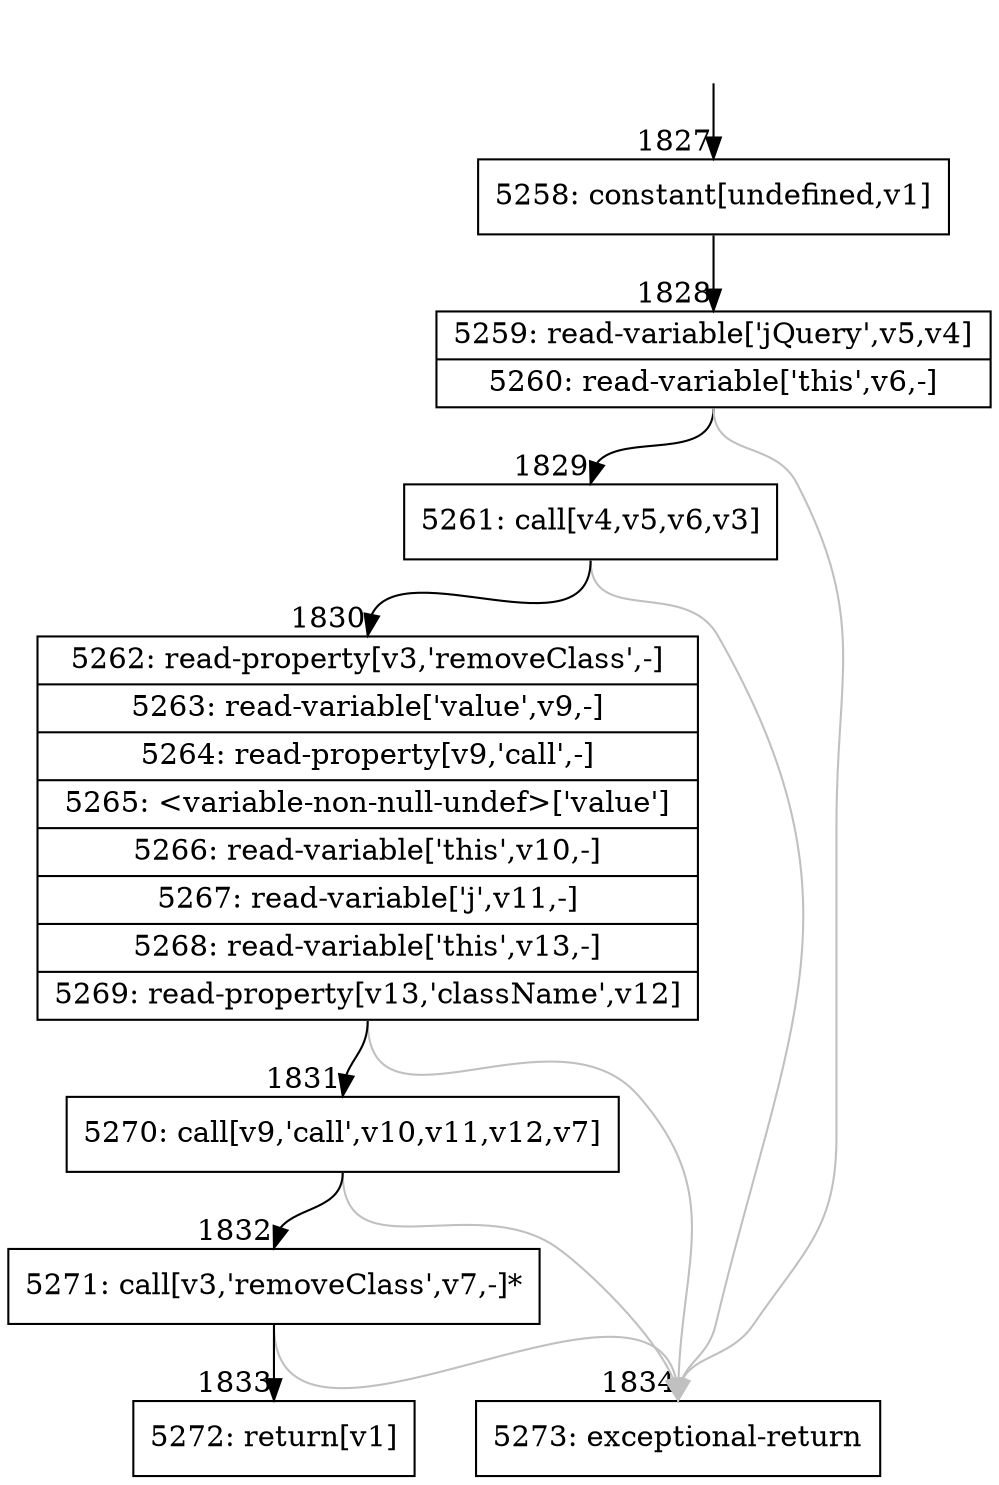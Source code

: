 digraph {
rankdir="TD"
BB_entry132[shape=none,label=""];
BB_entry132 -> BB1827 [tailport=s, headport=n, headlabel="    1827"]
BB1827 [shape=record label="{5258: constant[undefined,v1]}" ] 
BB1827 -> BB1828 [tailport=s, headport=n, headlabel="      1828"]
BB1828 [shape=record label="{5259: read-variable['jQuery',v5,v4]|5260: read-variable['this',v6,-]}" ] 
BB1828 -> BB1829 [tailport=s, headport=n, headlabel="      1829"]
BB1828 -> BB1834 [tailport=s, headport=n, color=gray, headlabel="      1834"]
BB1829 [shape=record label="{5261: call[v4,v5,v6,v3]}" ] 
BB1829 -> BB1830 [tailport=s, headport=n, headlabel="      1830"]
BB1829 -> BB1834 [tailport=s, headport=n, color=gray]
BB1830 [shape=record label="{5262: read-property[v3,'removeClass',-]|5263: read-variable['value',v9,-]|5264: read-property[v9,'call',-]|5265: \<variable-non-null-undef\>['value']|5266: read-variable['this',v10,-]|5267: read-variable['j',v11,-]|5268: read-variable['this',v13,-]|5269: read-property[v13,'className',v12]}" ] 
BB1830 -> BB1831 [tailport=s, headport=n, headlabel="      1831"]
BB1830 -> BB1834 [tailport=s, headport=n, color=gray]
BB1831 [shape=record label="{5270: call[v9,'call',v10,v11,v12,v7]}" ] 
BB1831 -> BB1832 [tailport=s, headport=n, headlabel="      1832"]
BB1831 -> BB1834 [tailport=s, headport=n, color=gray]
BB1832 [shape=record label="{5271: call[v3,'removeClass',v7,-]*}" ] 
BB1832 -> BB1833 [tailport=s, headport=n, headlabel="      1833"]
BB1832 -> BB1834 [tailport=s, headport=n, color=gray]
BB1833 [shape=record label="{5272: return[v1]}" ] 
BB1834 [shape=record label="{5273: exceptional-return}" ] 
}
